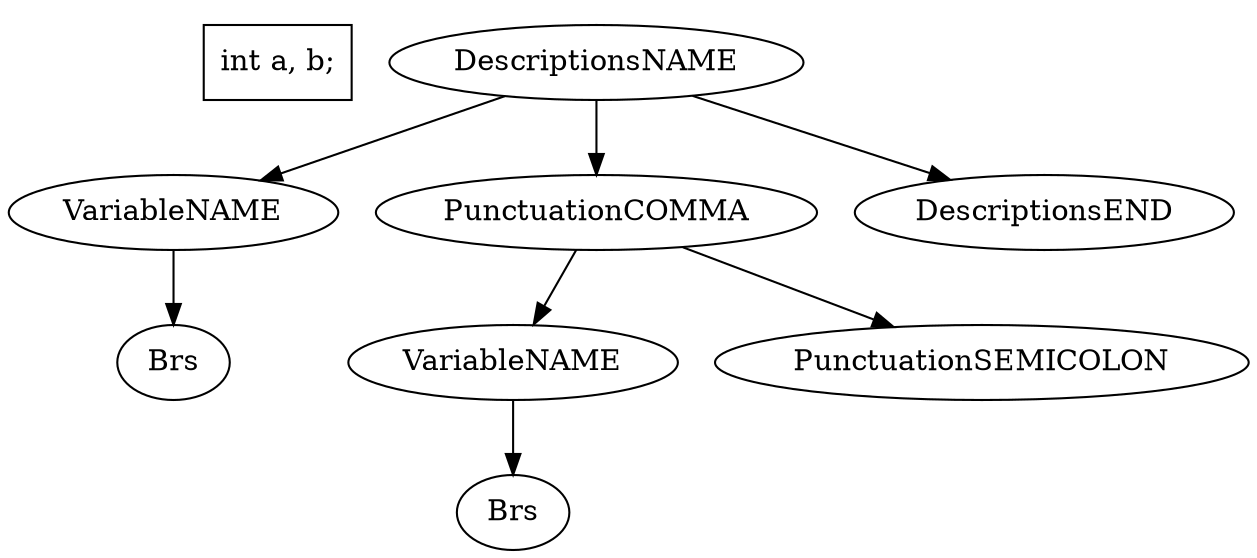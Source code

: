 digraph G { 
	subgraph clusterHeader {
		margin=0
		style="invis"
		HEADER [shape="box" label="int a, b;"];
	}	1->2;
	2->3;
	1->4;
	4->5;
	5->6;
	4->7;
	1->8;
	1[label=DescriptionsNAME];
	2[label=VariableNAME];
	3[label=Brs];
	4[label=PunctuationCOMMA];
	5[label=VariableNAME];
	6[label=Brs];
	7[label=PunctuationSEMICOLON];
	8[label=DescriptionsEND];
}